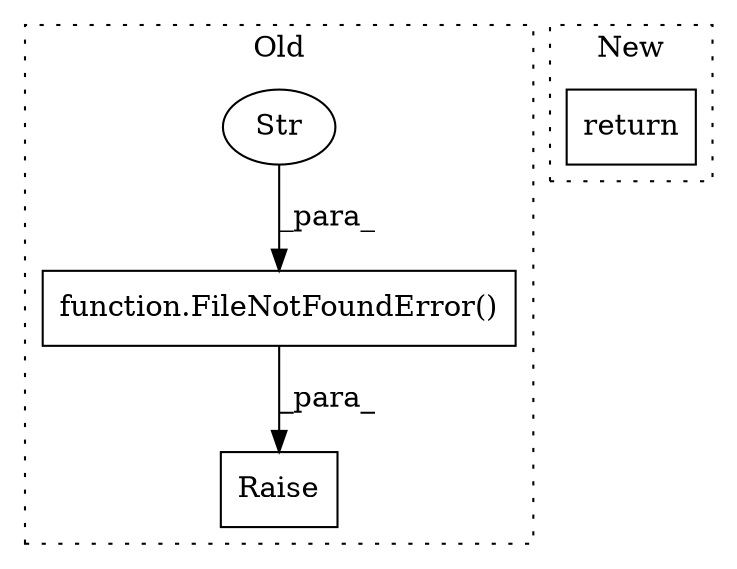 digraph G {
subgraph cluster0 {
1 [label="function.FileNotFoundError()" a="75" s="347,453" l="31,10" shape="box"];
3 [label="Raise" a="91" s="341" l="6" shape="box"];
4 [label="Str" a="66" s="378" l="75" shape="ellipse"];
label = "Old";
style="dotted";
}
subgraph cluster1 {
2 [label="return" a="93" s="1601" l="7" shape="box"];
label = "New";
style="dotted";
}
1 -> 3 [label="_para_"];
4 -> 1 [label="_para_"];
}
